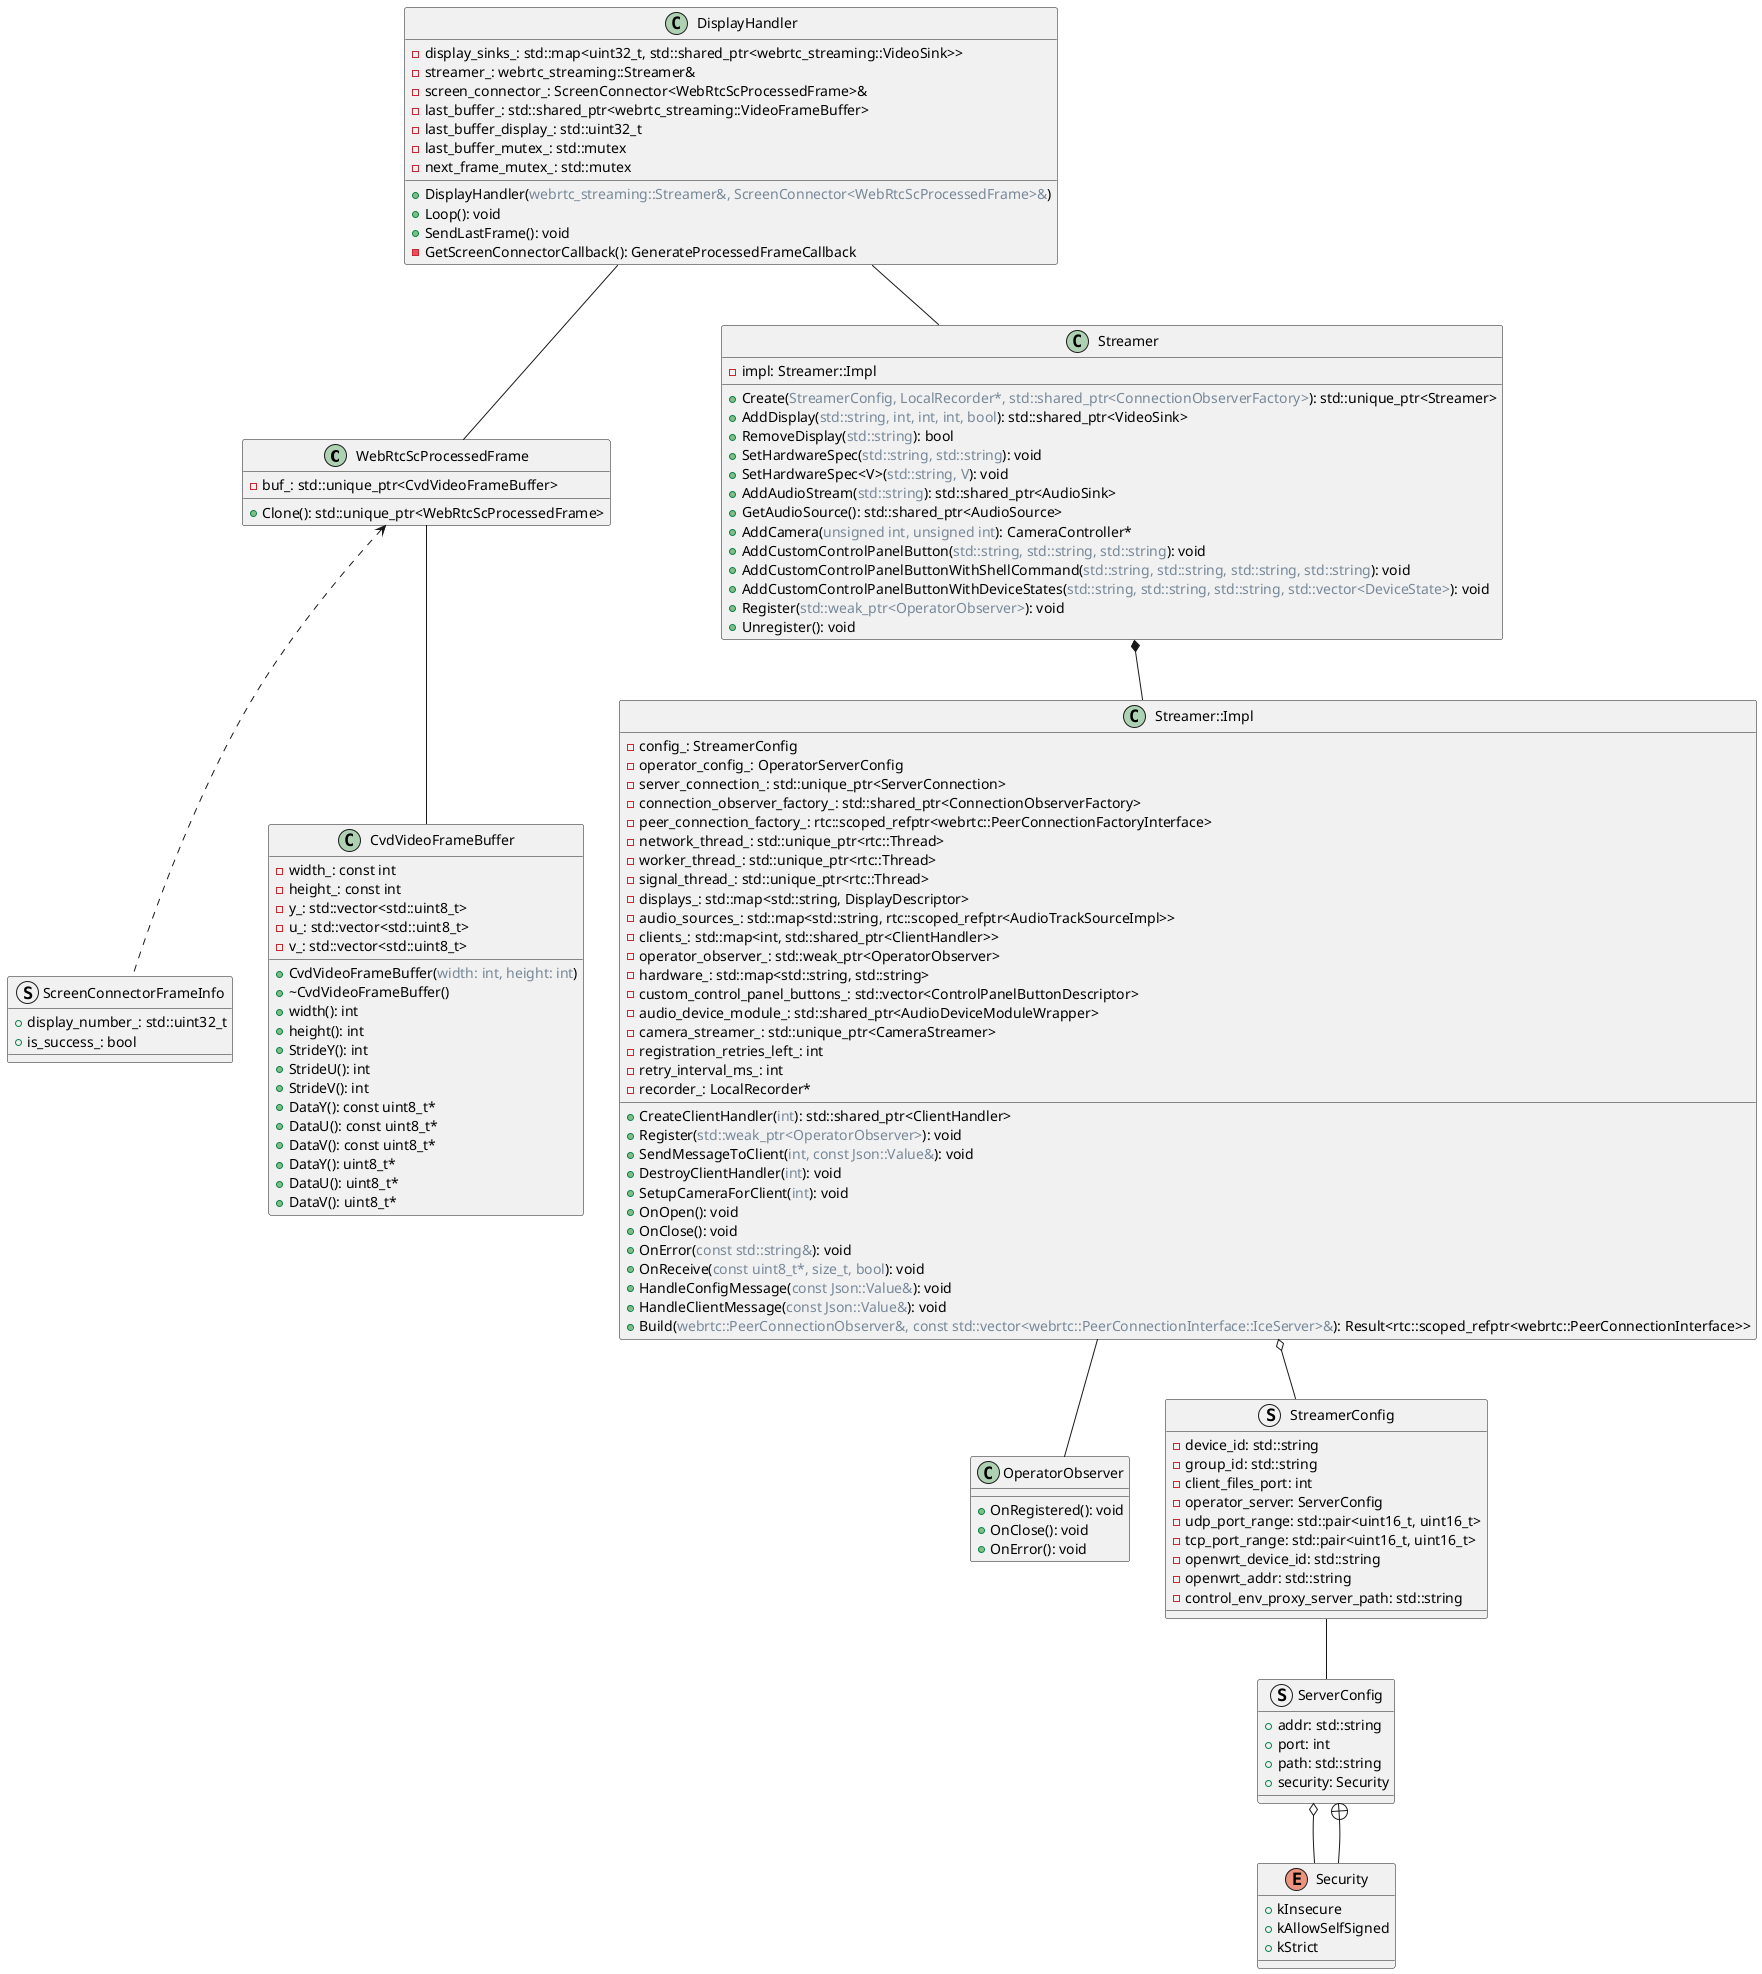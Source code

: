 @startuml

class WebRtcScProcessedFrame {
  - buf_: std::unique_ptr<CvdVideoFrameBuffer>
  + Clone(): std::unique_ptr<WebRtcScProcessedFrame>
}

class DisplayHandler {
  - display_sinks_: std::map<uint32_t, std::shared_ptr<webrtc_streaming::VideoSink>>
  - streamer_: webrtc_streaming::Streamer&
  - screen_connector_: ScreenConnector<WebRtcScProcessedFrame>&
  - last_buffer_: std::shared_ptr<webrtc_streaming::VideoFrameBuffer>
  - last_buffer_display_: std::uint32_t
  - last_buffer_mutex_: std::mutex
  - next_frame_mutex_: std::mutex
  + DisplayHandler(<color:LightSlateGray>webrtc_streaming::Streamer&, ScreenConnector<WebRtcScProcessedFrame>&</color>)
  + Loop(): void
  + SendLastFrame(): void
  - GetScreenConnectorCallback(): GenerateProcessedFrameCallback
}

struct ScreenConnectorFrameInfo {
  + display_number_: std::uint32_t
  + is_success_: bool
}

class OperatorObserver {
  +OnRegistered(): void
  +OnClose(): void
  +OnError(): void
}

struct StreamerConfig {
  - device_id: std::string
  - group_id: std::string
  - client_files_port: int
  - operator_server: ServerConfig
  - udp_port_range: std::pair<uint16_t, uint16_t>
  - tcp_port_range: std::pair<uint16_t, uint16_t>
  - openwrt_device_id: std::string
  - openwrt_addr: std::string
  - control_env_proxy_server_path: std::string
}

class Streamer {
  +Create(<color:LightSlateGray>StreamerConfig, LocalRecorder*, std::shared_ptr<ConnectionObserverFactory></color>): std::unique_ptr<Streamer>
  +AddDisplay(<color:LightSlateGray>std::string, int, int, int, bool</color>): std::shared_ptr<VideoSink>
  +RemoveDisplay(<color:LightSlateGray>std::string</color>): bool
  +SetHardwareSpec(<color:LightSlateGray>std::string, std::string</color>): void
  +SetHardwareSpec<V>(<color:LightSlateGray>std::string, V</color>): void
  +AddAudioStream(<color:LightSlateGray>std::string</color>): std::shared_ptr<AudioSink>
  +GetAudioSource(): std::shared_ptr<AudioSource>
  +AddCamera(<color:LightSlateGray>unsigned int, unsigned int</color>): CameraController*
  +AddCustomControlPanelButton(<color:LightSlateGray>std::string, std::string, std::string</color>): void
  +AddCustomControlPanelButtonWithShellCommand(<color:LightSlateGray>std::string, std::string, std::string, std::string</color>): void
  +AddCustomControlPanelButtonWithDeviceStates(<color:LightSlateGray>std::string, std::string, std::string, std::vector<DeviceState></color>): void
  +Register(<color:LightSlateGray>std::weak_ptr<OperatorObserver></color>): void
  +Unregister(): void
  -impl: Streamer::Impl
}


class Streamer::Impl {
  +CreateClientHandler(<color:LightSlateGray>int</color>): std::shared_ptr<ClientHandler>
  +Register(<color:LightSlateGray>std::weak_ptr<OperatorObserver></color>): void
  +SendMessageToClient(<color:LightSlateGray>int, const Json::Value&</color>): void
  +DestroyClientHandler(<color:LightSlateGray>int</color>): void
  +SetupCameraForClient(<color:LightSlateGray>int</color>): void
  +OnOpen(): void
  +OnClose(): void
  +OnError(<color:LightSlateGray>const std::string&</color>): void
  +OnReceive(<color:LightSlateGray>const uint8_t*, size_t, bool</color>): void
  +HandleConfigMessage(<color:LightSlateGray>const Json::Value&</color>): void
  +HandleClientMessage(<color:LightSlateGray>const Json::Value&</color>): void
  +Build(<color:LightSlateGray>webrtc::PeerConnectionObserver&, const std::vector<webrtc::PeerConnectionInterface::IceServer>&</color>): Result<rtc::scoped_refptr<webrtc::PeerConnectionInterface>>
  - config_: StreamerConfig
  - operator_config_: OperatorServerConfig
  - server_connection_: std::unique_ptr<ServerConnection>
  - connection_observer_factory_: std::shared_ptr<ConnectionObserverFactory>
  - peer_connection_factory_: rtc::scoped_refptr<webrtc::PeerConnectionFactoryInterface>
  - network_thread_: std::unique_ptr<rtc::Thread>
  - worker_thread_: std::unique_ptr<rtc::Thread>
  - signal_thread_: std::unique_ptr<rtc::Thread>
  - displays_: std::map<std::string, DisplayDescriptor>
  - audio_sources_: std::map<std::string, rtc::scoped_refptr<AudioTrackSourceImpl>>
  - clients_: std::map<int, std::shared_ptr<ClientHandler>>
  - operator_observer_: std::weak_ptr<OperatorObserver>
  - hardware_: std::map<std::string, std::string>
  - custom_control_panel_buttons_: std::vector<ControlPanelButtonDescriptor>
  - audio_device_module_: std::shared_ptr<AudioDeviceModuleWrapper>
  - camera_streamer_: std::unique_ptr<CameraStreamer>
  - registration_retries_left_: int
  - retry_interval_ms_: int
  - recorder_: LocalRecorder*
}


class CvdVideoFrameBuffer {
  +CvdVideoFrameBuffer(<color:LightSlateGray>width: int, height: int</color>)
  +~CvdVideoFrameBuffer()
  +width(): int
  +height(): int
  +StrideY(): int
  +StrideU(): int
  +StrideV(): int
  +DataY(): const uint8_t*
  +DataU(): const uint8_t*
  +DataV(): const uint8_t*
  +DataY(): uint8_t*
  +DataU(): uint8_t*
  +DataV(): uint8_t*

  - width_: const int
  - height_: const int
  - y_: std::vector<std::uint8_t>
  - u_: std::vector<std::uint8_t>
  - v_: std::vector<std::uint8_t>
}

struct ServerConfig {
  +addr: std::string
  +port: int
  +path: std::string
  +security: Security
}

enum Security {
  +kInsecure
  +kAllowSelfSigned
  +kStrict
}

ServerConfig o-- Security
ServerConfig +-- Security


' Relationships
Streamer::Impl o-- StreamerConfig

StreamerConfig -- ServerConfig

Streamer::Impl -- OperatorObserver
Streamer *-- Streamer::Impl

WebRtcScProcessedFrame <.. ScreenConnectorFrameInfo

WebRtcScProcessedFrame -- CvdVideoFrameBuffer

DisplayHandler -- Streamer
DisplayHandler -- WebRtcScProcessedFrame

@enduml

